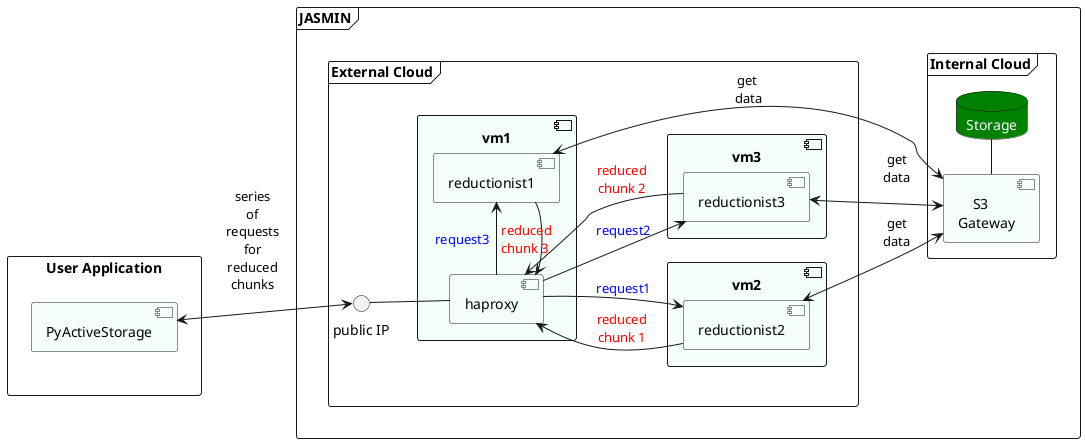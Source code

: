 @startuml

skinparam ComponentBackgroundColor MintCream
skinparam DatabaseBackgroundColor Green
skinparam DatabaseFontColor White

'three changes needed to change layout
'to go back to vertical, 
'   comment out the direction line next here,
'   swap the comments on block of request/chunk edges 
'   swpa the comments on the AS edge
left to right direction

frame JASMIN {
frame "External Cloud" {

    component vm2 {
        component reductionist2
    }
    component vm3 {
        component reductionist3
    }
    component vm1 {
       
        component haproxy
        component reductionist1
      
    }
     interface "public IP" as pip
       pip -- haproxy
   

    reductionist1 <- haproxy  : "<color: blue>request3             "  
    haproxy --> reductionist2 : <color: blue> request1
    haproxy --> reductionist3 : <color: blue> request2
    reductionist1 -> haproxy  : "<color: red>     reduced\n<color: red>    chunk 3"
    haproxy <-- reductionist2 : <color: red>reduced\n<color: red>chunk 1
    haproxy <-- reductionist3 : <color: red>reduced\n<color: red>chunk 2

    'reductionist1 <- haproxy  : <color: blue>request3
    'haproxy --> reductionist2 : <color: blue> request1
    'haproxy --> reductionist3 : <color: blue> request2
    'reductionist1 -> haproxy  : <color: red>reduced\n<color: red>chunk 3
    'haproxy <-- reductionist2 : <color: red>reduced\n<color: red>chunk 1
    'haproxy <-- reductionist3 : <color: red>reduced\n<color: red>chunk 2
  
}


frame "Internal Cloud" {
    component "    S3\nGateway" as s3
    database Storage
    s3 - Storage 

}
}
rectangle "User Application" {   
    component "PyActiveStorage" as AS
}

'AS <-> pip: series of requests for reduced chunks
AS <-> pip: series\nof\nrequests\nfor\nreduced\nchunks\n

"User Application" -[hidden]- "External Cloud" 



reductionist1 <--> s3: get\n data
reductionist2 <--> s3: get\ndata
reductionist3 <--> s3: get\ndata\n





@enduml